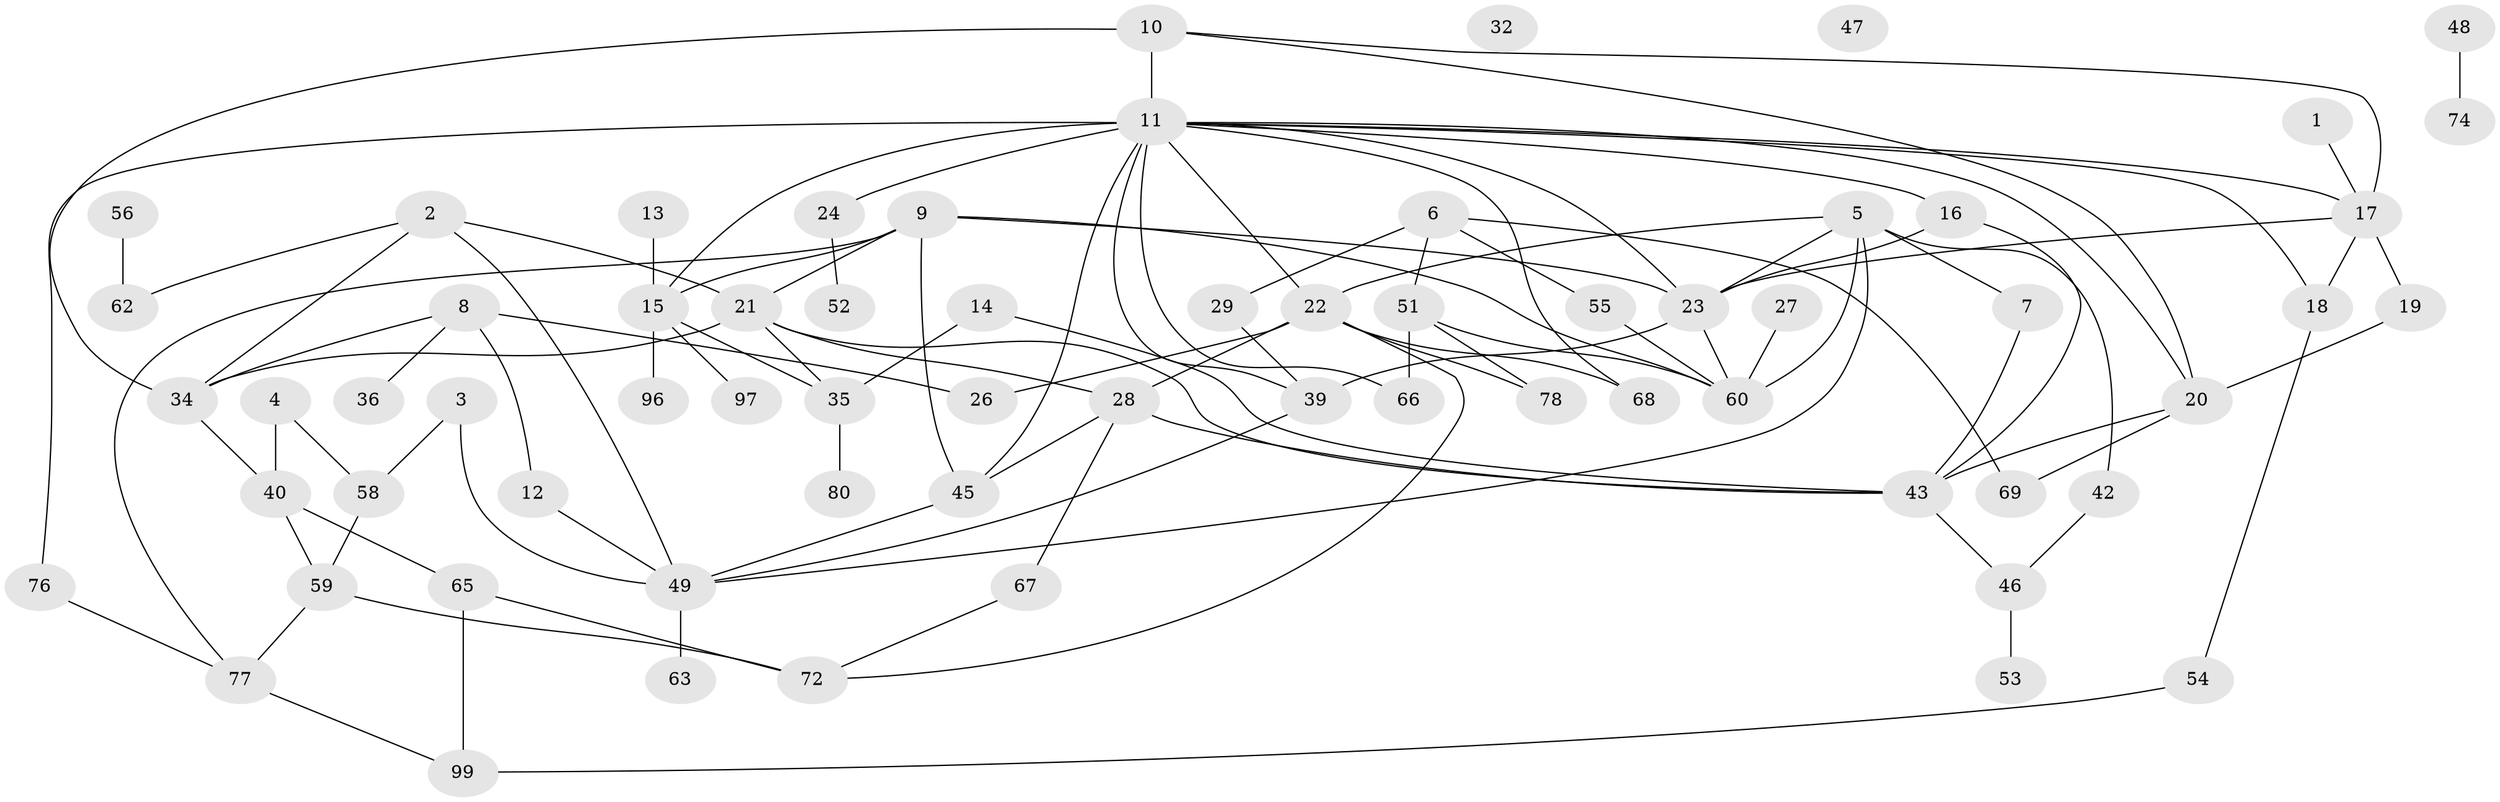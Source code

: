 // original degree distribution, {2: 0.26126126126126126, 3: 0.18018018018018017, 4: 0.1981981981981982, 1: 0.2072072072072072, 5: 0.0990990990990991, 0: 0.018018018018018018, 6: 0.02702702702702703, 8: 0.009009009009009009}
// Generated by graph-tools (version 1.1) at 2025/16/03/04/25 18:16:38]
// undirected, 66 vertices, 105 edges
graph export_dot {
graph [start="1"]
  node [color=gray90,style=filled];
  1 [super="+70"];
  2 [super="+44+91"];
  3;
  4;
  5 [super="+98+108"];
  6 [super="+30"];
  7 [super="+41"];
  8 [super="+89"];
  9 [super="+79"];
  10 [super="+94+84"];
  11 [super="+31+88"];
  12 [super="+111"];
  13;
  14;
  15 [super="+71+37"];
  16;
  17 [super="+38"];
  18 [super="+25"];
  19;
  20;
  21 [super="+101"];
  22 [super="+93+57"];
  23 [super="+92+90"];
  24 [super="+50+61"];
  26;
  27;
  28 [super="+83+107"];
  29;
  32;
  34;
  35;
  36;
  39;
  40;
  42 [super="+64"];
  43 [super="+102"];
  45 [super="+75"];
  46 [super="+73"];
  47;
  48;
  49 [super="+87"];
  51;
  52;
  53;
  54;
  55;
  56;
  58 [super="+85"];
  59;
  60;
  62 [super="+81"];
  63;
  65;
  66;
  67;
  68;
  69;
  72;
  74;
  76;
  77;
  78;
  80;
  96;
  97;
  99;
  1 -- 17;
  2 -- 34;
  2 -- 21;
  2 -- 49;
  2 -- 62;
  3 -- 49;
  3 -- 58;
  4 -- 40;
  4 -- 58;
  5 -- 23;
  5 -- 7;
  5 -- 60;
  5 -- 49;
  5 -- 22;
  5 -- 42;
  6 -- 69;
  6 -- 51;
  6 -- 29;
  6 -- 55;
  7 -- 43;
  8 -- 36;
  8 -- 26;
  8 -- 12;
  8 -- 34;
  9 -- 15;
  9 -- 21 [weight=2];
  9 -- 60;
  9 -- 77;
  9 -- 23;
  9 -- 45;
  10 -- 20;
  10 -- 11 [weight=2];
  10 -- 34;
  10 -- 17;
  11 -- 66 [weight=3];
  11 -- 76;
  11 -- 16;
  11 -- 24 [weight=2];
  11 -- 68;
  11 -- 39;
  11 -- 20;
  11 -- 17;
  11 -- 18;
  11 -- 15;
  11 -- 22;
  11 -- 23;
  11 -- 45;
  12 -- 49;
  13 -- 15;
  14 -- 35;
  14 -- 43;
  15 -- 96;
  15 -- 97;
  15 -- 35;
  16 -- 43;
  16 -- 23;
  17 -- 19;
  17 -- 23;
  17 -- 18;
  18 -- 54;
  19 -- 20;
  20 -- 69;
  20 -- 43;
  21 -- 34;
  21 -- 35;
  21 -- 43;
  21 -- 28;
  22 -- 68;
  22 -- 72;
  22 -- 28;
  22 -- 78;
  22 -- 26;
  23 -- 60;
  23 -- 39;
  24 -- 52;
  27 -- 60;
  28 -- 43;
  28 -- 67;
  28 -- 45;
  29 -- 39;
  34 -- 40;
  35 -- 80;
  39 -- 49;
  40 -- 59;
  40 -- 65;
  42 -- 46;
  43 -- 46;
  45 -- 49;
  46 -- 53;
  48 -- 74;
  49 -- 63;
  51 -- 60;
  51 -- 66;
  51 -- 78;
  54 -- 99;
  55 -- 60;
  56 -- 62;
  58 -- 59;
  59 -- 72;
  59 -- 77;
  65 -- 72;
  65 -- 99;
  67 -- 72;
  76 -- 77;
  77 -- 99;
}
